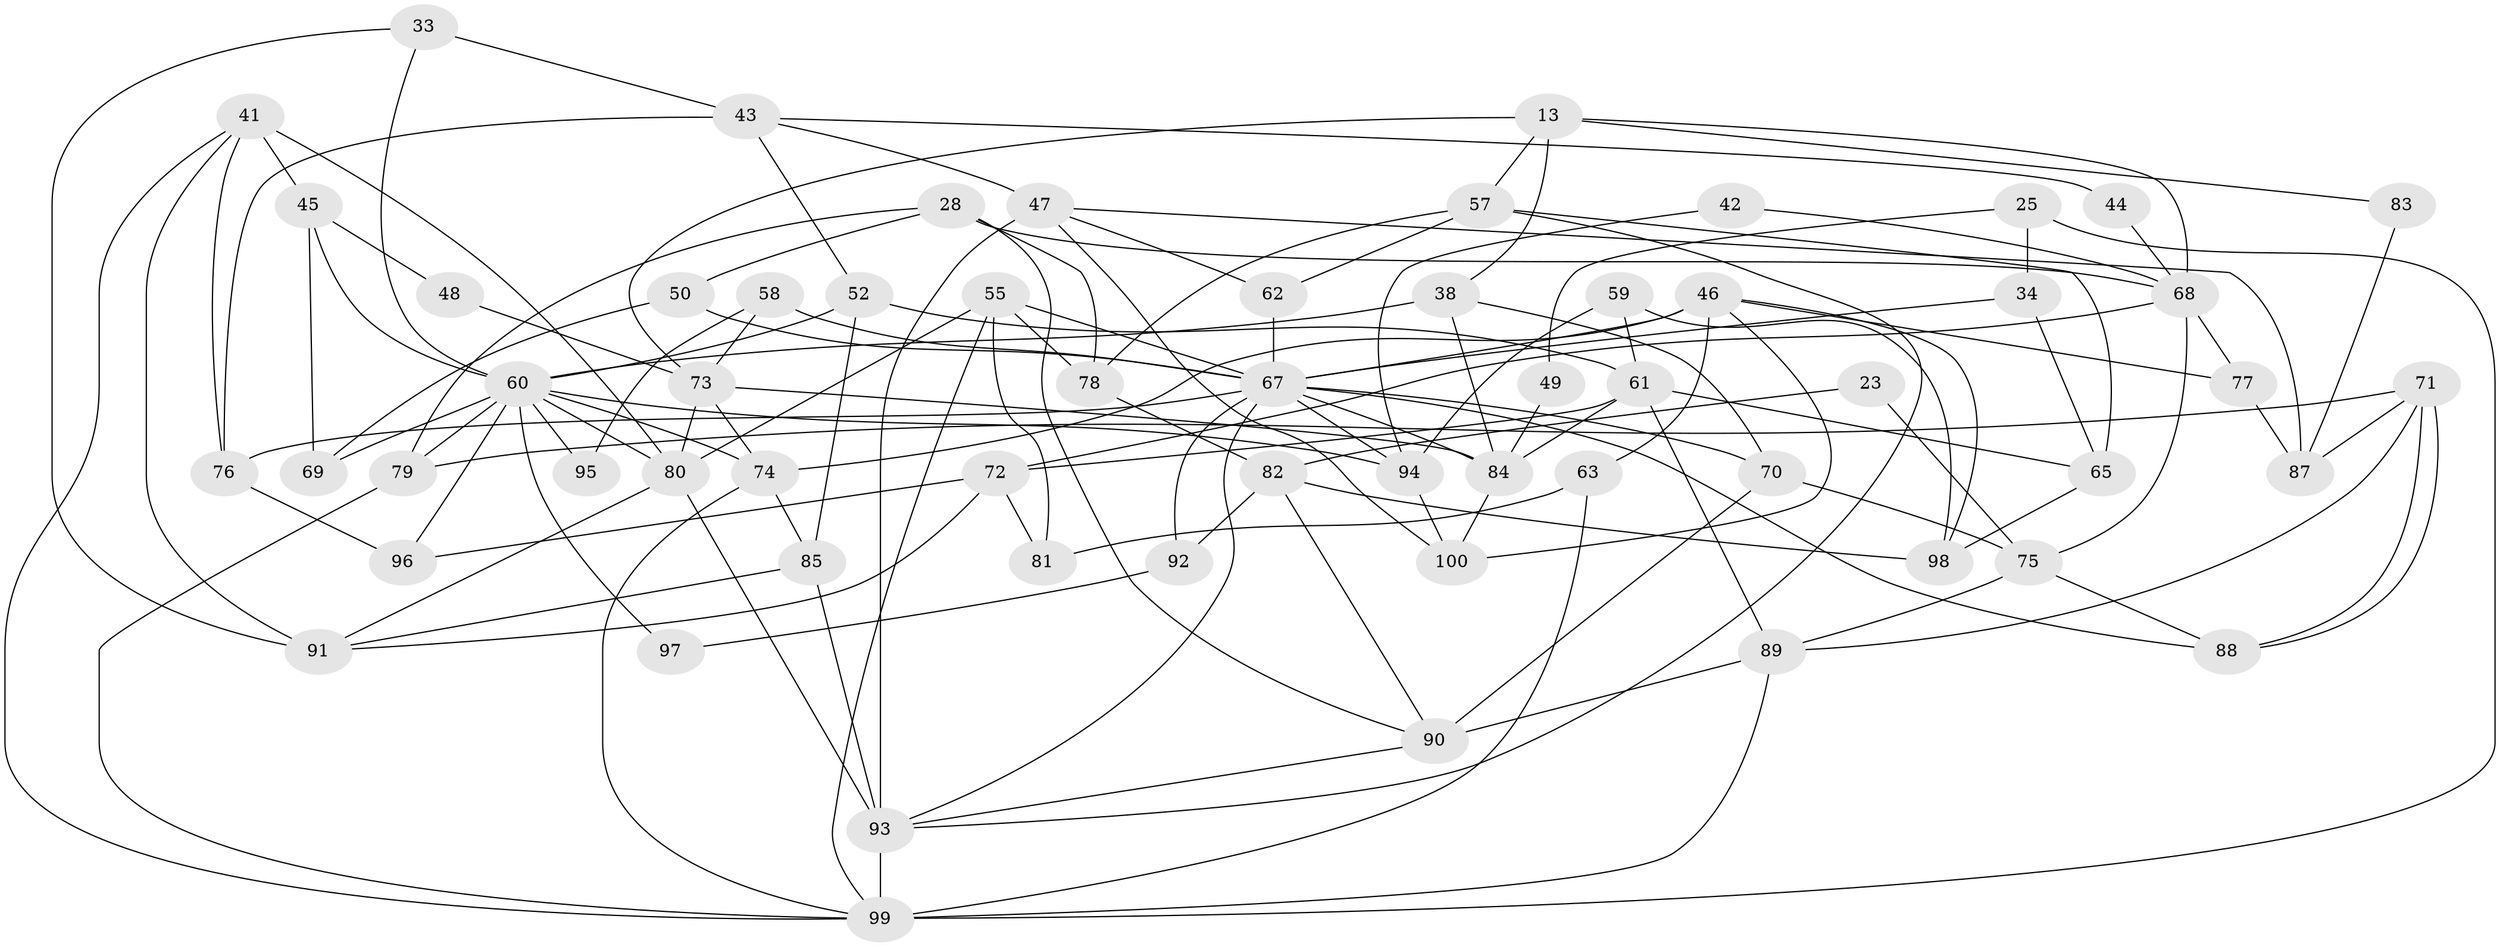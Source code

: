 // original degree distribution, {6: 0.11, 4: 0.24, 3: 0.27, 2: 0.16, 7: 0.02, 5: 0.17, 9: 0.02, 8: 0.01}
// Generated by graph-tools (version 1.1) at 2025/53/03/04/25 21:53:08]
// undirected, 60 vertices, 132 edges
graph export_dot {
graph [start="1"]
  node [color=gray90,style=filled];
  13 [super="+6"];
  23;
  25;
  28;
  33;
  34 [super="+22"];
  38 [super="+17+29"];
  41 [super="+31"];
  42;
  43 [super="+26"];
  44;
  45;
  46 [super="+10"];
  47 [super="+1"];
  48;
  49;
  50 [super="+37"];
  52;
  55 [super="+27"];
  57 [super="+4"];
  58;
  59;
  60 [super="+24+7"];
  61 [super="+21"];
  62 [super="+54"];
  63;
  65;
  67 [super="+66"];
  68;
  69 [super="+14"];
  70;
  71;
  72 [super="+20"];
  73 [super="+32"];
  74 [super="+16"];
  75;
  76;
  77 [super="+35"];
  78;
  79 [super="+12"];
  80 [super="+39"];
  81;
  82;
  83;
  84 [super="+2"];
  85;
  87 [super="+51"];
  88 [super="+8"];
  89 [super="+64"];
  90 [super="+53"];
  91 [super="+40+56"];
  92;
  93 [super="+86+15"];
  94;
  95;
  96;
  97;
  98;
  99 [super="+11"];
  100;
  13 -- 68;
  13 -- 57;
  13 -- 83;
  13 -- 73;
  13 -- 38;
  23 -- 75;
  23 -- 82;
  25 -- 34 [weight=2];
  25 -- 49;
  25 -- 99 [weight=2];
  28 -- 90;
  28 -- 79;
  28 -- 50;
  28 -- 68;
  28 -- 78;
  33 -- 43 [weight=2];
  33 -- 91 [weight=2];
  33 -- 60 [weight=2];
  34 -- 65;
  34 -- 67 [weight=3];
  38 -- 84;
  38 -- 60;
  38 -- 70;
  41 -- 45 [weight=2];
  41 -- 91;
  41 -- 76;
  41 -- 99;
  41 -- 80;
  42 -- 68;
  42 -- 94;
  43 -- 44 [weight=2];
  43 -- 52;
  43 -- 76;
  43 -- 47 [weight=2];
  44 -- 68;
  45 -- 48;
  45 -- 60;
  45 -- 69 [weight=2];
  46 -- 67 [weight=3];
  46 -- 98;
  46 -- 63;
  46 -- 77;
  46 -- 100;
  46 -- 74;
  47 -- 93 [weight=2];
  47 -- 100;
  47 -- 87;
  47 -- 62;
  48 -- 73;
  49 -- 84;
  50 -- 69;
  50 -- 67 [weight=2];
  52 -- 85;
  52 -- 61;
  52 -- 60;
  55 -- 99;
  55 -- 80 [weight=2];
  55 -- 81;
  55 -- 67 [weight=3];
  55 -- 78;
  57 -- 65;
  57 -- 78;
  57 -- 93;
  57 -- 62;
  58 -- 67;
  58 -- 95;
  58 -- 73;
  59 -- 94;
  59 -- 98;
  59 -- 61;
  60 -- 94;
  60 -- 97;
  60 -- 96;
  60 -- 69;
  60 -- 95;
  60 -- 80;
  60 -- 74;
  60 -- 79 [weight=2];
  61 -- 65;
  61 -- 89;
  61 -- 84 [weight=2];
  61 -- 72;
  62 -- 67;
  63 -- 81;
  63 -- 99;
  65 -- 98;
  67 -- 76;
  67 -- 93;
  67 -- 84;
  67 -- 70;
  67 -- 88;
  67 -- 94;
  67 -- 92;
  68 -- 75;
  68 -- 72;
  68 -- 77 [weight=2];
  70 -- 75;
  70 -- 90 [weight=2];
  71 -- 88;
  71 -- 88;
  71 -- 89;
  71 -- 87;
  71 -- 79;
  72 -- 81;
  72 -- 96;
  72 -- 91;
  73 -- 80 [weight=2];
  73 -- 84;
  73 -- 74;
  74 -- 99;
  74 -- 85;
  75 -- 89;
  75 -- 88;
  76 -- 96;
  77 -- 87 [weight=2];
  78 -- 82;
  79 -- 99;
  80 -- 93 [weight=2];
  80 -- 91;
  82 -- 90 [weight=2];
  82 -- 92;
  82 -- 98;
  83 -- 87;
  84 -- 100;
  85 -- 93;
  85 -- 91;
  89 -- 90 [weight=2];
  89 -- 99;
  90 -- 93;
  92 -- 97;
  93 -- 99 [weight=2];
  94 -- 100;
}
